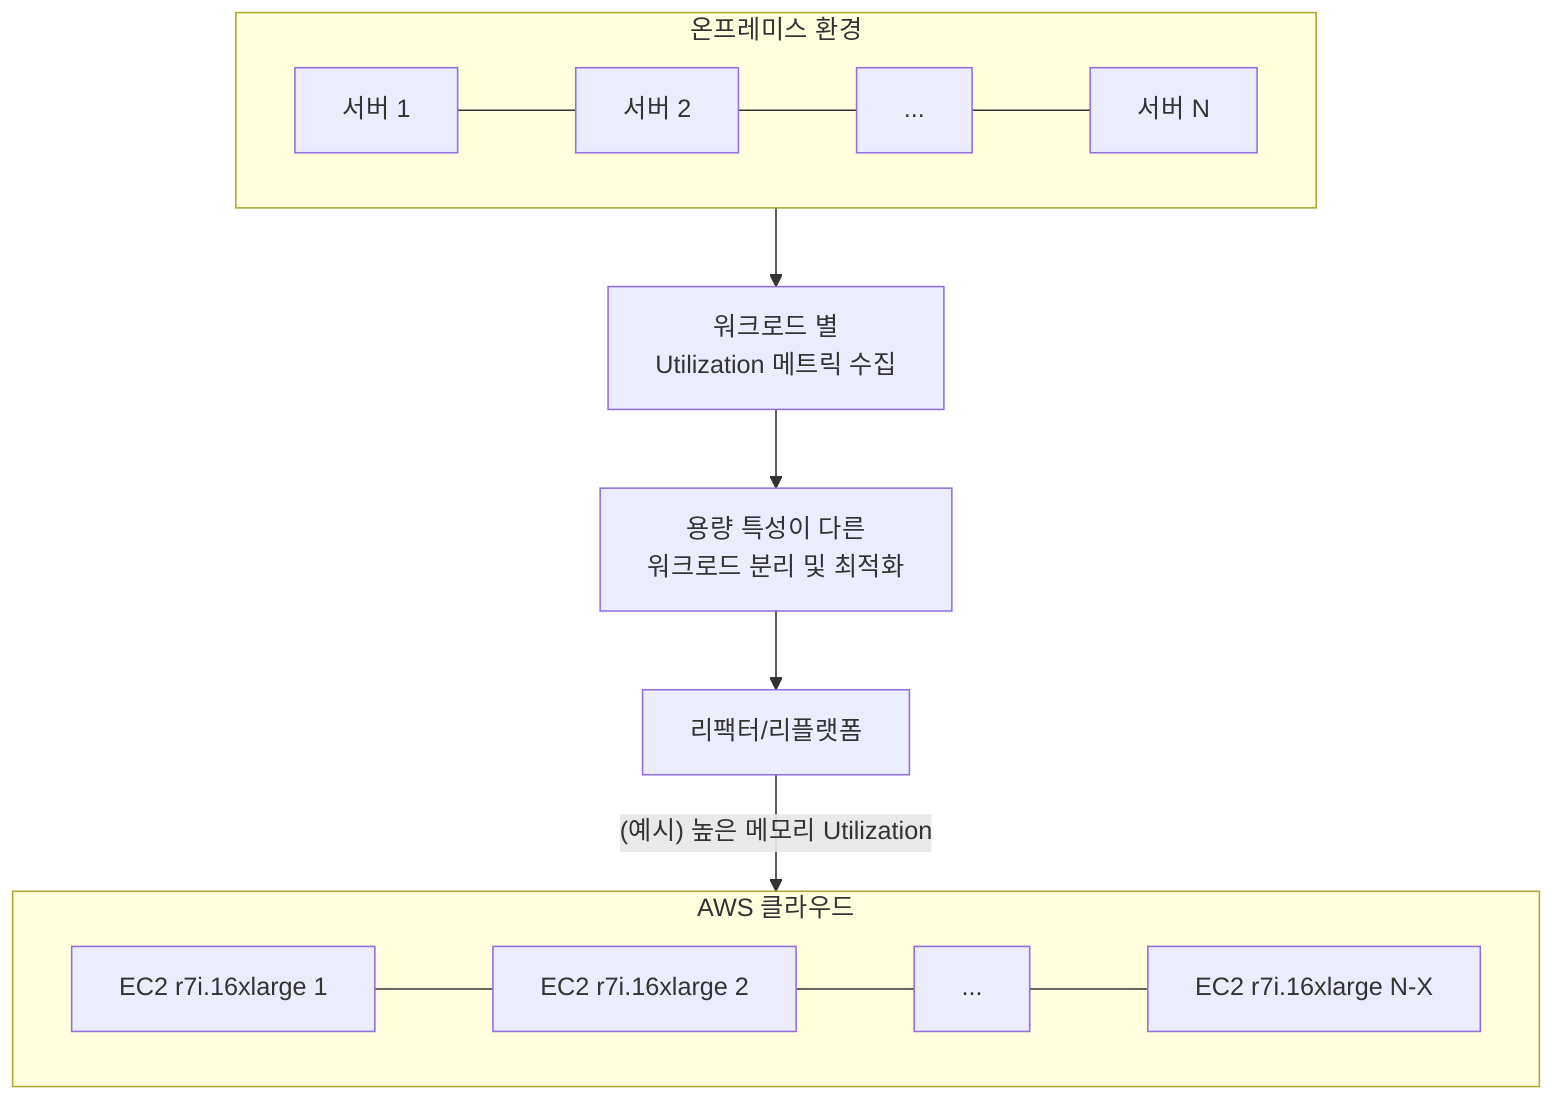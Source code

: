 graph TB
    subgraph OnPremise["온프레미스 환경"]
        A[서버 1] --- B[서버 2]
        B --- C[...]
        C --- D[서버 N]
    end
    OnPremise --> P[워크로드 별 \nUtilization 메트릭 수집]
    P --> Q["용량 특성이 다른 \n워크로드 분리 및 최적화"]
    Q --> R[리팩터/리플랫폼]
    R --> |"(예시) 높은 메모리 Utilization"| AWSCloud
    subgraph AWSCloud["AWS 클라우드"]
        E[EC2 r7i.16xlarge 1] --- F[EC2 r7i.16xlarge 2]
        F --- G[...]
        G --- H[EC2 r7i.16xlarge N-X]
    end
%%    subgraph Benefits["마이그레이션 이점"]
%%        I[리소스 최적화] --> J[비용 효율성]
%%        J --> K[확장성]
%%        K --> L[관리 용이성]
%%        L --> M[성능 향상]
%%        M --> N[Utilization 개선]
%%        N --> I
%%    end